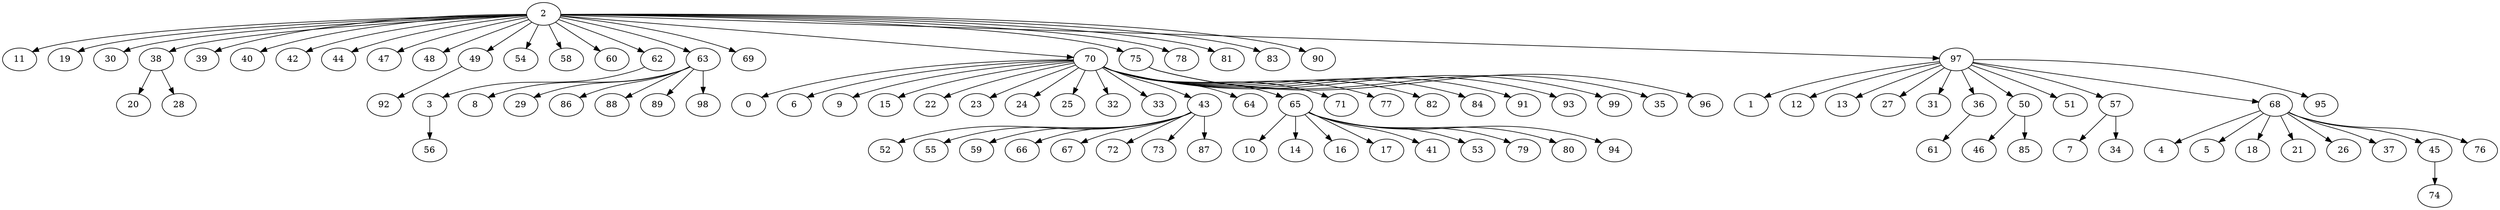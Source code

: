 digraph {
	0 [label = 0]
	1 [label = 1]
	2 [label = 2]
	3 [label = 3]
	4 [label = 4]
	5 [label = 5]
	6 [label = 6]
	7 [label = 7]
	8 [label = 8]
	9 [label = 9]
	10 [label = 10]
	11 [label = 11]
	12 [label = 12]
	13 [label = 13]
	14 [label = 14]
	15 [label = 15]
	16 [label = 16]
	17 [label = 17]
	18 [label = 18]
	19 [label = 19]
	20 [label = 20]
	21 [label = 21]
	22 [label = 22]
	23 [label = 23]
	24 [label = 24]
	25 [label = 25]
	26 [label = 26]
	27 [label = 27]
	28 [label = 28]
	29 [label = 29]
	30 [label = 30]
	31 [label = 31]
	32 [label = 32]
	33 [label = 33]
	34 [label = 34]
	35 [label = 35]
	36 [label = 36]
	37 [label = 37]
	38 [label = 38]
	39 [label = 39]
	40 [label = 40]
	41 [label = 41]
	42 [label = 42]
	43 [label = 43]
	44 [label = 44]
	45 [label = 45]
	46 [label = 46]
	47 [label = 47]
	48 [label = 48]
	49 [label = 49]
	50 [label = 50]
	51 [label = 51]
	52 [label = 52]
	53 [label = 53]
	54 [label = 54]
	55 [label = 55]
	56 [label = 56]
	57 [label = 57]
	58 [label = 58]
	59 [label = 59]
	60 [label = 60]
	61 [label = 61]
	62 [label = 62]
	63 [label = 63]
	64 [label = 64]
	65 [label = 65]
	66 [label = 66]
	67 [label = 67]
	68 [label = 68]
	69 [label = 69]
	70 [label = 70]
	71 [label = 71]
	72 [label = 72]
	73 [label = 73]
	74 [label = 74]
	75 [label = 75]
	76 [label = 76]
	77 [label = 77]
	78 [label = 78]
	79 [label = 79]
	80 [label = 80]
	81 [label = 81]
	82 [label = 82]
	83 [label = 83]
	84 [label = 84]
	85 [label = 85]
	86 [label = 86]
	87 [label = 87]
	88 [label = 88]
	89 [label = 89]
	90 [label = 90]
	91 [label = 91]
	92 [label = 92]
	93 [label = 93]
	94 [label = 94]
	95 [label = 95]
	96 [label = 96]
	97 [label = 97]
	98 [label = 98]
	99 [label = 99]
	2->11;
	2->19;
	2->30;
	2->38;
	2->39;
	2->40;
	2->42;
	2->44;
	2->47;
	2->48;
	2->49;
	2->54;
	2->58;
	2->60;
	2->62;
	2->63;
	2->69;
	2->70;
	2->75;
	2->78;
	2->81;
	2->83;
	2->90;
	2->97;
	97->1;
	97->12;
	97->13;
	97->27;
	97->31;
	97->36;
	97->50;
	97->51;
	97->57;
	97->68;
	97->95;
	75->96;
	75->35;
	70->71;
	70->77;
	70->82;
	70->84;
	70->91;
	70->93;
	70->99;
	70->0;
	70->6;
	70->9;
	70->15;
	70->22;
	70->23;
	70->24;
	70->25;
	70->32;
	70->33;
	70->43;
	70->64;
	70->65;
	63->86;
	63->88;
	63->89;
	63->98;
	63->8;
	63->29;
	62->3;
	49->92;
	38->20;
	38->28;
	68->76;
	68->4;
	68->5;
	68->18;
	68->21;
	68->26;
	68->37;
	68->45;
	57->7;
	57->34;
	50->85;
	50->46;
	36->61;
	65->79;
	65->80;
	65->94;
	65->10;
	65->14;
	65->16;
	65->17;
	65->41;
	65->53;
	43->52;
	43->55;
	43->59;
	43->66;
	43->67;
	43->72;
	43->73;
	43->87;
	3->56;
	45->74;
}